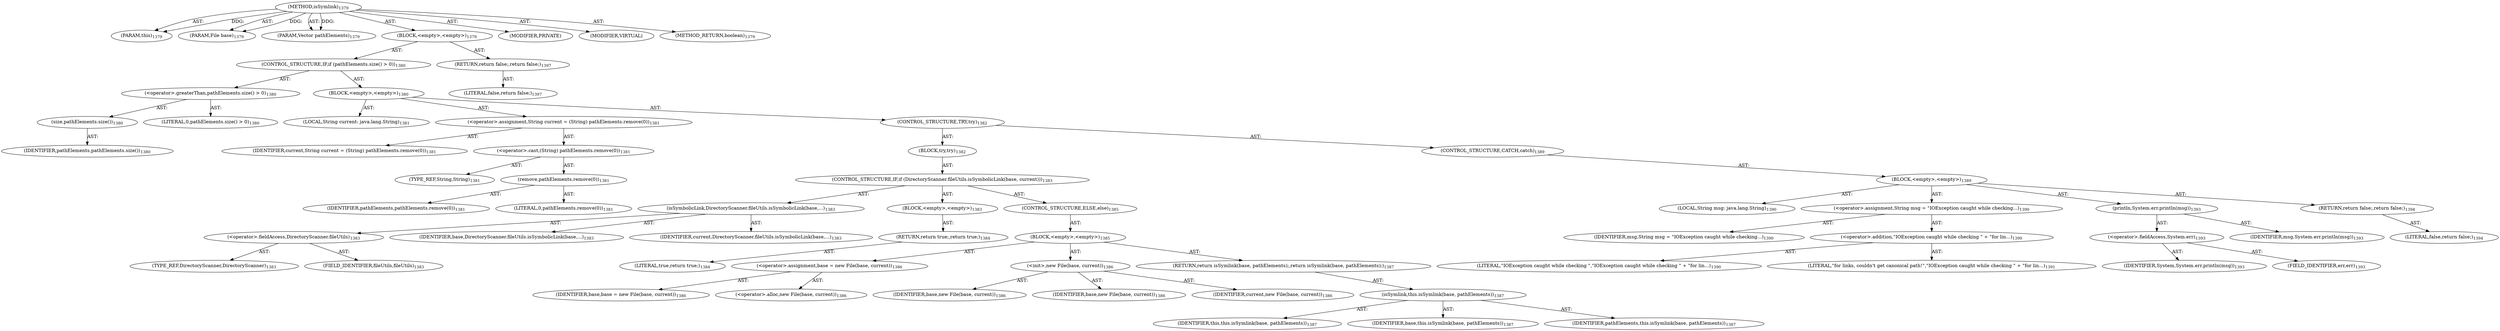digraph "isSymlink" {  
"111669149745" [label = <(METHOD,isSymlink)<SUB>1379</SUB>> ]
"115964117017" [label = <(PARAM,this)<SUB>1379</SUB>> ]
"115964117083" [label = <(PARAM,File base)<SUB>1379</SUB>> ]
"115964117084" [label = <(PARAM,Vector pathElements)<SUB>1379</SUB>> ]
"25769803951" [label = <(BLOCK,&lt;empty&gt;,&lt;empty&gt;)<SUB>1379</SUB>> ]
"47244640370" [label = <(CONTROL_STRUCTURE,IF,if (pathElements.size() &gt; 0))<SUB>1380</SUB>> ]
"30064771823" [label = <(&lt;operator&gt;.greaterThan,pathElements.size() &gt; 0)<SUB>1380</SUB>> ]
"30064771824" [label = <(size,pathElements.size())<SUB>1380</SUB>> ]
"68719477411" [label = <(IDENTIFIER,pathElements,pathElements.size())<SUB>1380</SUB>> ]
"90194313331" [label = <(LITERAL,0,pathElements.size() &gt; 0)<SUB>1380</SUB>> ]
"25769803952" [label = <(BLOCK,&lt;empty&gt;,&lt;empty&gt;)<SUB>1380</SUB>> ]
"94489280582" [label = <(LOCAL,String current: java.lang.String)<SUB>1381</SUB>> ]
"30064771825" [label = <(&lt;operator&gt;.assignment,String current = (String) pathElements.remove(0))<SUB>1381</SUB>> ]
"68719477412" [label = <(IDENTIFIER,current,String current = (String) pathElements.remove(0))<SUB>1381</SUB>> ]
"30064771826" [label = <(&lt;operator&gt;.cast,(String) pathElements.remove(0))<SUB>1381</SUB>> ]
"180388626455" [label = <(TYPE_REF,String,String)<SUB>1381</SUB>> ]
"30064771827" [label = <(remove,pathElements.remove(0))<SUB>1381</SUB>> ]
"68719477413" [label = <(IDENTIFIER,pathElements,pathElements.remove(0))<SUB>1381</SUB>> ]
"90194313332" [label = <(LITERAL,0,pathElements.remove(0))<SUB>1381</SUB>> ]
"47244640371" [label = <(CONTROL_STRUCTURE,TRY,try)<SUB>1382</SUB>> ]
"25769803953" [label = <(BLOCK,try,try)<SUB>1382</SUB>> ]
"47244640372" [label = <(CONTROL_STRUCTURE,IF,if (DirectoryScanner.fileUtils.isSymbolicLink(base, current)))<SUB>1383</SUB>> ]
"30064771828" [label = <(isSymbolicLink,DirectoryScanner.fileUtils.isSymbolicLink(base,...)<SUB>1383</SUB>> ]
"30064771829" [label = <(&lt;operator&gt;.fieldAccess,DirectoryScanner.fileUtils)<SUB>1383</SUB>> ]
"180388626456" [label = <(TYPE_REF,DirectoryScanner,DirectoryScanner)<SUB>1383</SUB>> ]
"55834575045" [label = <(FIELD_IDENTIFIER,fileUtils,fileUtils)<SUB>1383</SUB>> ]
"68719477414" [label = <(IDENTIFIER,base,DirectoryScanner.fileUtils.isSymbolicLink(base,...)<SUB>1383</SUB>> ]
"68719477415" [label = <(IDENTIFIER,current,DirectoryScanner.fileUtils.isSymbolicLink(base,...)<SUB>1383</SUB>> ]
"25769803954" [label = <(BLOCK,&lt;empty&gt;,&lt;empty&gt;)<SUB>1383</SUB>> ]
"146028888112" [label = <(RETURN,return true;,return true;)<SUB>1384</SUB>> ]
"90194313333" [label = <(LITERAL,true,return true;)<SUB>1384</SUB>> ]
"47244640373" [label = <(CONTROL_STRUCTURE,ELSE,else)<SUB>1385</SUB>> ]
"25769803955" [label = <(BLOCK,&lt;empty&gt;,&lt;empty&gt;)<SUB>1385</SUB>> ]
"30064771830" [label = <(&lt;operator&gt;.assignment,base = new File(base, current))<SUB>1386</SUB>> ]
"68719477416" [label = <(IDENTIFIER,base,base = new File(base, current))<SUB>1386</SUB>> ]
"30064771831" [label = <(&lt;operator&gt;.alloc,new File(base, current))<SUB>1386</SUB>> ]
"30064771832" [label = <(&lt;init&gt;,new File(base, current))<SUB>1386</SUB>> ]
"68719477417" [label = <(IDENTIFIER,base,new File(base, current))<SUB>1386</SUB>> ]
"68719477418" [label = <(IDENTIFIER,base,new File(base, current))<SUB>1386</SUB>> ]
"68719477419" [label = <(IDENTIFIER,current,new File(base, current))<SUB>1386</SUB>> ]
"146028888113" [label = <(RETURN,return isSymlink(base, pathElements);,return isSymlink(base, pathElements);)<SUB>1387</SUB>> ]
"30064771833" [label = <(isSymlink,this.isSymlink(base, pathElements))<SUB>1387</SUB>> ]
"68719476797" [label = <(IDENTIFIER,this,this.isSymlink(base, pathElements))<SUB>1387</SUB>> ]
"68719477420" [label = <(IDENTIFIER,base,this.isSymlink(base, pathElements))<SUB>1387</SUB>> ]
"68719477421" [label = <(IDENTIFIER,pathElements,this.isSymlink(base, pathElements))<SUB>1387</SUB>> ]
"47244640374" [label = <(CONTROL_STRUCTURE,CATCH,catch)<SUB>1389</SUB>> ]
"25769803956" [label = <(BLOCK,&lt;empty&gt;,&lt;empty&gt;)<SUB>1389</SUB>> ]
"94489280583" [label = <(LOCAL,String msg: java.lang.String)<SUB>1390</SUB>> ]
"30064771834" [label = <(&lt;operator&gt;.assignment,String msg = &quot;IOException caught while checking...)<SUB>1390</SUB>> ]
"68719477422" [label = <(IDENTIFIER,msg,String msg = &quot;IOException caught while checking...)<SUB>1390</SUB>> ]
"30064771835" [label = <(&lt;operator&gt;.addition,&quot;IOException caught while checking &quot; + &quot;for lin...)<SUB>1390</SUB>> ]
"90194313334" [label = <(LITERAL,&quot;IOException caught while checking &quot;,&quot;IOException caught while checking &quot; + &quot;for lin...)<SUB>1390</SUB>> ]
"90194313335" [label = <(LITERAL,&quot;for links, couldn't get canonical path!&quot;,&quot;IOException caught while checking &quot; + &quot;for lin...)<SUB>1391</SUB>> ]
"30064771836" [label = <(println,System.err.println(msg))<SUB>1393</SUB>> ]
"30064771837" [label = <(&lt;operator&gt;.fieldAccess,System.err)<SUB>1393</SUB>> ]
"68719477423" [label = <(IDENTIFIER,System,System.err.println(msg))<SUB>1393</SUB>> ]
"55834575046" [label = <(FIELD_IDENTIFIER,err,err)<SUB>1393</SUB>> ]
"68719477424" [label = <(IDENTIFIER,msg,System.err.println(msg))<SUB>1393</SUB>> ]
"146028888114" [label = <(RETURN,return false;,return false;)<SUB>1394</SUB>> ]
"90194313336" [label = <(LITERAL,false,return false;)<SUB>1394</SUB>> ]
"146028888115" [label = <(RETURN,return false;,return false;)<SUB>1397</SUB>> ]
"90194313337" [label = <(LITERAL,false,return false;)<SUB>1397</SUB>> ]
"133143986299" [label = <(MODIFIER,PRIVATE)> ]
"133143986300" [label = <(MODIFIER,VIRTUAL)> ]
"128849018929" [label = <(METHOD_RETURN,boolean)<SUB>1379</SUB>> ]
  "111669149745" -> "115964117017"  [ label = "AST: "] 
  "111669149745" -> "115964117083"  [ label = "AST: "] 
  "111669149745" -> "115964117084"  [ label = "AST: "] 
  "111669149745" -> "25769803951"  [ label = "AST: "] 
  "111669149745" -> "133143986299"  [ label = "AST: "] 
  "111669149745" -> "133143986300"  [ label = "AST: "] 
  "111669149745" -> "128849018929"  [ label = "AST: "] 
  "25769803951" -> "47244640370"  [ label = "AST: "] 
  "25769803951" -> "146028888115"  [ label = "AST: "] 
  "47244640370" -> "30064771823"  [ label = "AST: "] 
  "47244640370" -> "25769803952"  [ label = "AST: "] 
  "30064771823" -> "30064771824"  [ label = "AST: "] 
  "30064771823" -> "90194313331"  [ label = "AST: "] 
  "30064771824" -> "68719477411"  [ label = "AST: "] 
  "25769803952" -> "94489280582"  [ label = "AST: "] 
  "25769803952" -> "30064771825"  [ label = "AST: "] 
  "25769803952" -> "47244640371"  [ label = "AST: "] 
  "30064771825" -> "68719477412"  [ label = "AST: "] 
  "30064771825" -> "30064771826"  [ label = "AST: "] 
  "30064771826" -> "180388626455"  [ label = "AST: "] 
  "30064771826" -> "30064771827"  [ label = "AST: "] 
  "30064771827" -> "68719477413"  [ label = "AST: "] 
  "30064771827" -> "90194313332"  [ label = "AST: "] 
  "47244640371" -> "25769803953"  [ label = "AST: "] 
  "47244640371" -> "47244640374"  [ label = "AST: "] 
  "25769803953" -> "47244640372"  [ label = "AST: "] 
  "47244640372" -> "30064771828"  [ label = "AST: "] 
  "47244640372" -> "25769803954"  [ label = "AST: "] 
  "47244640372" -> "47244640373"  [ label = "AST: "] 
  "30064771828" -> "30064771829"  [ label = "AST: "] 
  "30064771828" -> "68719477414"  [ label = "AST: "] 
  "30064771828" -> "68719477415"  [ label = "AST: "] 
  "30064771829" -> "180388626456"  [ label = "AST: "] 
  "30064771829" -> "55834575045"  [ label = "AST: "] 
  "25769803954" -> "146028888112"  [ label = "AST: "] 
  "146028888112" -> "90194313333"  [ label = "AST: "] 
  "47244640373" -> "25769803955"  [ label = "AST: "] 
  "25769803955" -> "30064771830"  [ label = "AST: "] 
  "25769803955" -> "30064771832"  [ label = "AST: "] 
  "25769803955" -> "146028888113"  [ label = "AST: "] 
  "30064771830" -> "68719477416"  [ label = "AST: "] 
  "30064771830" -> "30064771831"  [ label = "AST: "] 
  "30064771832" -> "68719477417"  [ label = "AST: "] 
  "30064771832" -> "68719477418"  [ label = "AST: "] 
  "30064771832" -> "68719477419"  [ label = "AST: "] 
  "146028888113" -> "30064771833"  [ label = "AST: "] 
  "30064771833" -> "68719476797"  [ label = "AST: "] 
  "30064771833" -> "68719477420"  [ label = "AST: "] 
  "30064771833" -> "68719477421"  [ label = "AST: "] 
  "47244640374" -> "25769803956"  [ label = "AST: "] 
  "25769803956" -> "94489280583"  [ label = "AST: "] 
  "25769803956" -> "30064771834"  [ label = "AST: "] 
  "25769803956" -> "30064771836"  [ label = "AST: "] 
  "25769803956" -> "146028888114"  [ label = "AST: "] 
  "30064771834" -> "68719477422"  [ label = "AST: "] 
  "30064771834" -> "30064771835"  [ label = "AST: "] 
  "30064771835" -> "90194313334"  [ label = "AST: "] 
  "30064771835" -> "90194313335"  [ label = "AST: "] 
  "30064771836" -> "30064771837"  [ label = "AST: "] 
  "30064771836" -> "68719477424"  [ label = "AST: "] 
  "30064771837" -> "68719477423"  [ label = "AST: "] 
  "30064771837" -> "55834575046"  [ label = "AST: "] 
  "146028888114" -> "90194313336"  [ label = "AST: "] 
  "146028888115" -> "90194313337"  [ label = "AST: "] 
  "111669149745" -> "115964117017"  [ label = "DDG: "] 
  "111669149745" -> "115964117083"  [ label = "DDG: "] 
  "111669149745" -> "115964117084"  [ label = "DDG: "] 
}
